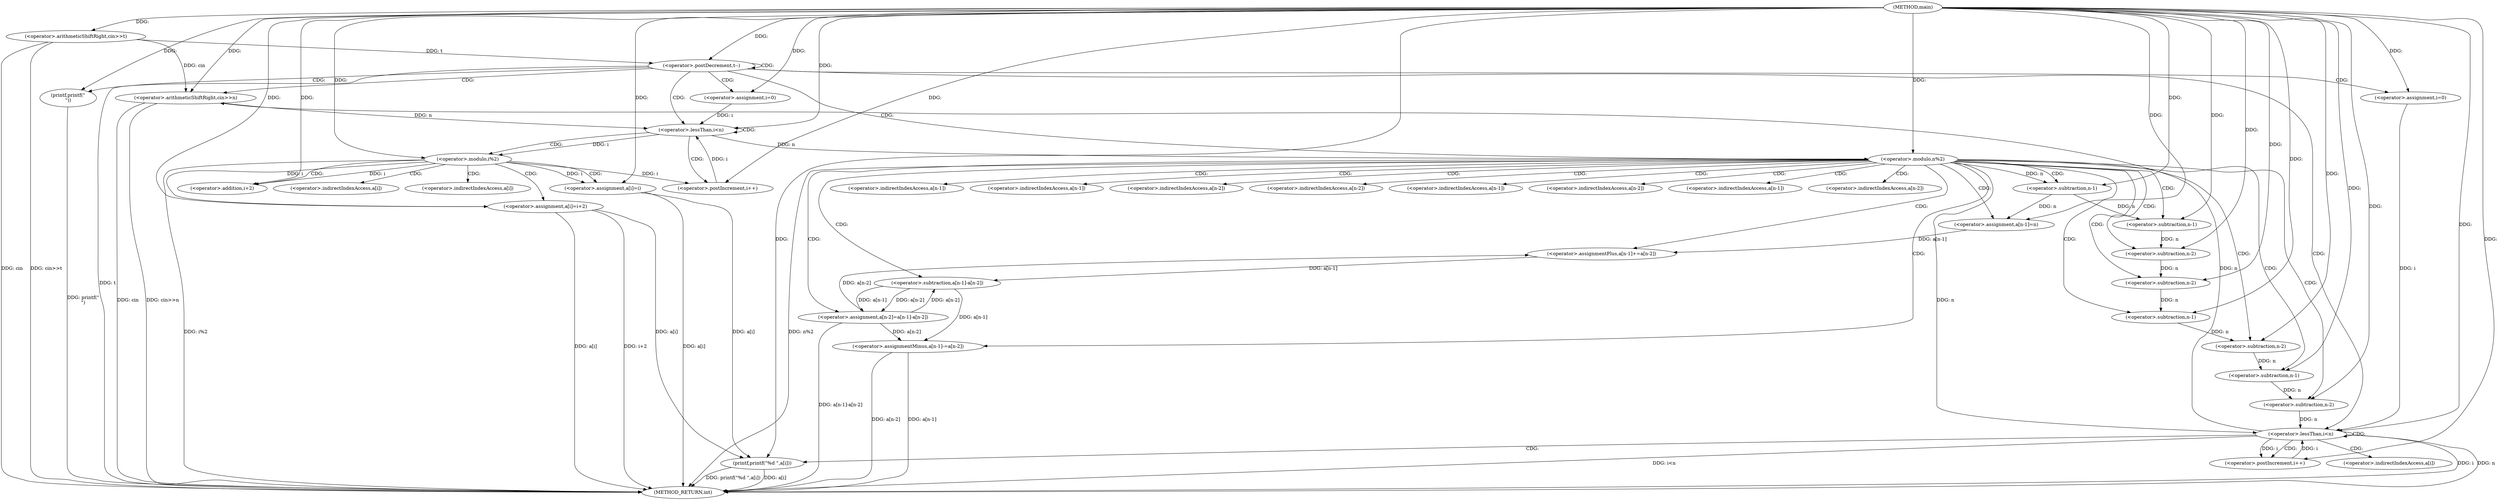 digraph "main" {  
"1000102" [label = "(METHOD,main)" ]
"1000213" [label = "(METHOD_RETURN,int)" ]
"1000105" [label = "(<operator>.arithmeticShiftRight,cin>>t)" ]
"1000109" [label = "(<operator>.postDecrement,t--)" ]
"1000113" [label = "(<operator>.arithmeticShiftRight,cin>>n)" ]
"1000211" [label = "(printf,printf(\"\n\"))" ]
"1000119" [label = "(<operator>.assignment,i=0)" ]
"1000122" [label = "(<operator>.lessThan,i<n)" ]
"1000125" [label = "(<operator>.postIncrement,i++)" ]
"1000146" [label = "(<operator>.modulo,n%2)" ]
"1000198" [label = "(<operator>.assignment,i=0)" ]
"1000201" [label = "(<operator>.lessThan,i<n)" ]
"1000204" [label = "(<operator>.postIncrement,i++)" ]
"1000206" [label = "(printf,printf(\"%d \",a[i]))" ]
"1000150" [label = "(<operator>.assignment,a[n-1]=n)" ]
"1000157" [label = "(<operator>.assignmentPlus,a[n-1]+=a[n-2])" ]
"1000168" [label = "(<operator>.assignment,a[n-2]=a[n-1]-a[n-2])" ]
"1000185" [label = "(<operator>.assignmentMinus,a[n-1]-=a[n-2])" ]
"1000129" [label = "(<operator>.modulo,i%2)" ]
"1000132" [label = "(<operator>.assignment,a[i]=i)" ]
"1000138" [label = "(<operator>.assignment,a[i]=i+2)" ]
"1000174" [label = "(<operator>.subtraction,a[n-1]-a[n-2])" ]
"1000153" [label = "(<operator>.subtraction,n-1)" ]
"1000160" [label = "(<operator>.subtraction,n-1)" ]
"1000165" [label = "(<operator>.subtraction,n-2)" ]
"1000171" [label = "(<operator>.subtraction,n-2)" ]
"1000188" [label = "(<operator>.subtraction,n-1)" ]
"1000193" [label = "(<operator>.subtraction,n-2)" ]
"1000142" [label = "(<operator>.addition,i+2)" ]
"1000177" [label = "(<operator>.subtraction,n-1)" ]
"1000182" [label = "(<operator>.subtraction,n-2)" ]
"1000208" [label = "(<operator>.indirectIndexAccess,a[i])" ]
"1000151" [label = "(<operator>.indirectIndexAccess,a[n-1])" ]
"1000158" [label = "(<operator>.indirectIndexAccess,a[n-1])" ]
"1000163" [label = "(<operator>.indirectIndexAccess,a[n-2])" ]
"1000169" [label = "(<operator>.indirectIndexAccess,a[n-2])" ]
"1000186" [label = "(<operator>.indirectIndexAccess,a[n-1])" ]
"1000191" [label = "(<operator>.indirectIndexAccess,a[n-2])" ]
"1000133" [label = "(<operator>.indirectIndexAccess,a[i])" ]
"1000175" [label = "(<operator>.indirectIndexAccess,a[n-1])" ]
"1000180" [label = "(<operator>.indirectIndexAccess,a[n-2])" ]
"1000139" [label = "(<operator>.indirectIndexAccess,a[i])" ]
  "1000105" -> "1000213"  [ label = "DDG: cin"] 
  "1000105" -> "1000213"  [ label = "DDG: cin>>t"] 
  "1000109" -> "1000213"  [ label = "DDG: t"] 
  "1000113" -> "1000213"  [ label = "DDG: cin"] 
  "1000113" -> "1000213"  [ label = "DDG: cin>>n"] 
  "1000146" -> "1000213"  [ label = "DDG: n%2"] 
  "1000168" -> "1000213"  [ label = "DDG: a[n-1]-a[n-2]"] 
  "1000185" -> "1000213"  [ label = "DDG: a[n-1]"] 
  "1000185" -> "1000213"  [ label = "DDG: a[n-2]"] 
  "1000201" -> "1000213"  [ label = "DDG: i"] 
  "1000201" -> "1000213"  [ label = "DDG: n"] 
  "1000201" -> "1000213"  [ label = "DDG: i<n"] 
  "1000211" -> "1000213"  [ label = "DDG: printf(\"\n\")"] 
  "1000206" -> "1000213"  [ label = "DDG: a[i]"] 
  "1000206" -> "1000213"  [ label = "DDG: printf(\"%d \",a[i])"] 
  "1000129" -> "1000213"  [ label = "DDG: i%2"] 
  "1000138" -> "1000213"  [ label = "DDG: a[i]"] 
  "1000138" -> "1000213"  [ label = "DDG: i+2"] 
  "1000132" -> "1000213"  [ label = "DDG: a[i]"] 
  "1000102" -> "1000105"  [ label = "DDG: "] 
  "1000105" -> "1000109"  [ label = "DDG: t"] 
  "1000102" -> "1000109"  [ label = "DDG: "] 
  "1000105" -> "1000113"  [ label = "DDG: cin"] 
  "1000102" -> "1000113"  [ label = "DDG: "] 
  "1000201" -> "1000113"  [ label = "DDG: n"] 
  "1000102" -> "1000119"  [ label = "DDG: "] 
  "1000102" -> "1000198"  [ label = "DDG: "] 
  "1000102" -> "1000211"  [ label = "DDG: "] 
  "1000119" -> "1000122"  [ label = "DDG: i"] 
  "1000125" -> "1000122"  [ label = "DDG: i"] 
  "1000102" -> "1000122"  [ label = "DDG: "] 
  "1000113" -> "1000122"  [ label = "DDG: n"] 
  "1000102" -> "1000125"  [ label = "DDG: "] 
  "1000129" -> "1000125"  [ label = "DDG: i"] 
  "1000122" -> "1000146"  [ label = "DDG: n"] 
  "1000102" -> "1000146"  [ label = "DDG: "] 
  "1000153" -> "1000150"  [ label = "DDG: n"] 
  "1000102" -> "1000150"  [ label = "DDG: "] 
  "1000168" -> "1000157"  [ label = "DDG: a[n-2]"] 
  "1000174" -> "1000168"  [ label = "DDG: a[n-2]"] 
  "1000174" -> "1000168"  [ label = "DDG: a[n-1]"] 
  "1000168" -> "1000185"  [ label = "DDG: a[n-2]"] 
  "1000198" -> "1000201"  [ label = "DDG: i"] 
  "1000204" -> "1000201"  [ label = "DDG: i"] 
  "1000102" -> "1000201"  [ label = "DDG: "] 
  "1000146" -> "1000201"  [ label = "DDG: n"] 
  "1000193" -> "1000201"  [ label = "DDG: n"] 
  "1000201" -> "1000204"  [ label = "DDG: i"] 
  "1000102" -> "1000204"  [ label = "DDG: "] 
  "1000102" -> "1000206"  [ label = "DDG: "] 
  "1000138" -> "1000206"  [ label = "DDG: a[i]"] 
  "1000132" -> "1000206"  [ label = "DDG: a[i]"] 
  "1000129" -> "1000132"  [ label = "DDG: i"] 
  "1000102" -> "1000132"  [ label = "DDG: "] 
  "1000150" -> "1000157"  [ label = "DDG: a[n-1]"] 
  "1000174" -> "1000185"  [ label = "DDG: a[n-1]"] 
  "1000122" -> "1000129"  [ label = "DDG: i"] 
  "1000102" -> "1000129"  [ label = "DDG: "] 
  "1000129" -> "1000138"  [ label = "DDG: i"] 
  "1000102" -> "1000138"  [ label = "DDG: "] 
  "1000157" -> "1000174"  [ label = "DDG: a[n-1]"] 
  "1000168" -> "1000174"  [ label = "DDG: a[n-2]"] 
  "1000146" -> "1000153"  [ label = "DDG: n"] 
  "1000102" -> "1000153"  [ label = "DDG: "] 
  "1000102" -> "1000160"  [ label = "DDG: "] 
  "1000153" -> "1000160"  [ label = "DDG: n"] 
  "1000160" -> "1000165"  [ label = "DDG: n"] 
  "1000102" -> "1000165"  [ label = "DDG: "] 
  "1000165" -> "1000171"  [ label = "DDG: n"] 
  "1000102" -> "1000171"  [ label = "DDG: "] 
  "1000182" -> "1000188"  [ label = "DDG: n"] 
  "1000102" -> "1000188"  [ label = "DDG: "] 
  "1000188" -> "1000193"  [ label = "DDG: n"] 
  "1000102" -> "1000193"  [ label = "DDG: "] 
  "1000129" -> "1000142"  [ label = "DDG: i"] 
  "1000102" -> "1000142"  [ label = "DDG: "] 
  "1000171" -> "1000177"  [ label = "DDG: n"] 
  "1000102" -> "1000177"  [ label = "DDG: "] 
  "1000177" -> "1000182"  [ label = "DDG: n"] 
  "1000102" -> "1000182"  [ label = "DDG: "] 
  "1000109" -> "1000211"  [ label = "CDG: "] 
  "1000109" -> "1000109"  [ label = "CDG: "] 
  "1000109" -> "1000119"  [ label = "CDG: "] 
  "1000109" -> "1000122"  [ label = "CDG: "] 
  "1000109" -> "1000113"  [ label = "CDG: "] 
  "1000109" -> "1000201"  [ label = "CDG: "] 
  "1000109" -> "1000146"  [ label = "CDG: "] 
  "1000109" -> "1000198"  [ label = "CDG: "] 
  "1000122" -> "1000125"  [ label = "CDG: "] 
  "1000122" -> "1000122"  [ label = "CDG: "] 
  "1000122" -> "1000129"  [ label = "CDG: "] 
  "1000146" -> "1000153"  [ label = "CDG: "] 
  "1000146" -> "1000174"  [ label = "CDG: "] 
  "1000146" -> "1000191"  [ label = "CDG: "] 
  "1000146" -> "1000182"  [ label = "CDG: "] 
  "1000146" -> "1000186"  [ label = "CDG: "] 
  "1000146" -> "1000150"  [ label = "CDG: "] 
  "1000146" -> "1000180"  [ label = "CDG: "] 
  "1000146" -> "1000165"  [ label = "CDG: "] 
  "1000146" -> "1000157"  [ label = "CDG: "] 
  "1000146" -> "1000169"  [ label = "CDG: "] 
  "1000146" -> "1000163"  [ label = "CDG: "] 
  "1000146" -> "1000168"  [ label = "CDG: "] 
  "1000146" -> "1000188"  [ label = "CDG: "] 
  "1000146" -> "1000158"  [ label = "CDG: "] 
  "1000146" -> "1000175"  [ label = "CDG: "] 
  "1000146" -> "1000151"  [ label = "CDG: "] 
  "1000146" -> "1000160"  [ label = "CDG: "] 
  "1000146" -> "1000171"  [ label = "CDG: "] 
  "1000146" -> "1000193"  [ label = "CDG: "] 
  "1000146" -> "1000177"  [ label = "CDG: "] 
  "1000146" -> "1000185"  [ label = "CDG: "] 
  "1000201" -> "1000208"  [ label = "CDG: "] 
  "1000201" -> "1000204"  [ label = "CDG: "] 
  "1000201" -> "1000206"  [ label = "CDG: "] 
  "1000201" -> "1000201"  [ label = "CDG: "] 
  "1000129" -> "1000142"  [ label = "CDG: "] 
  "1000129" -> "1000139"  [ label = "CDG: "] 
  "1000129" -> "1000133"  [ label = "CDG: "] 
  "1000129" -> "1000132"  [ label = "CDG: "] 
  "1000129" -> "1000138"  [ label = "CDG: "] 
}
